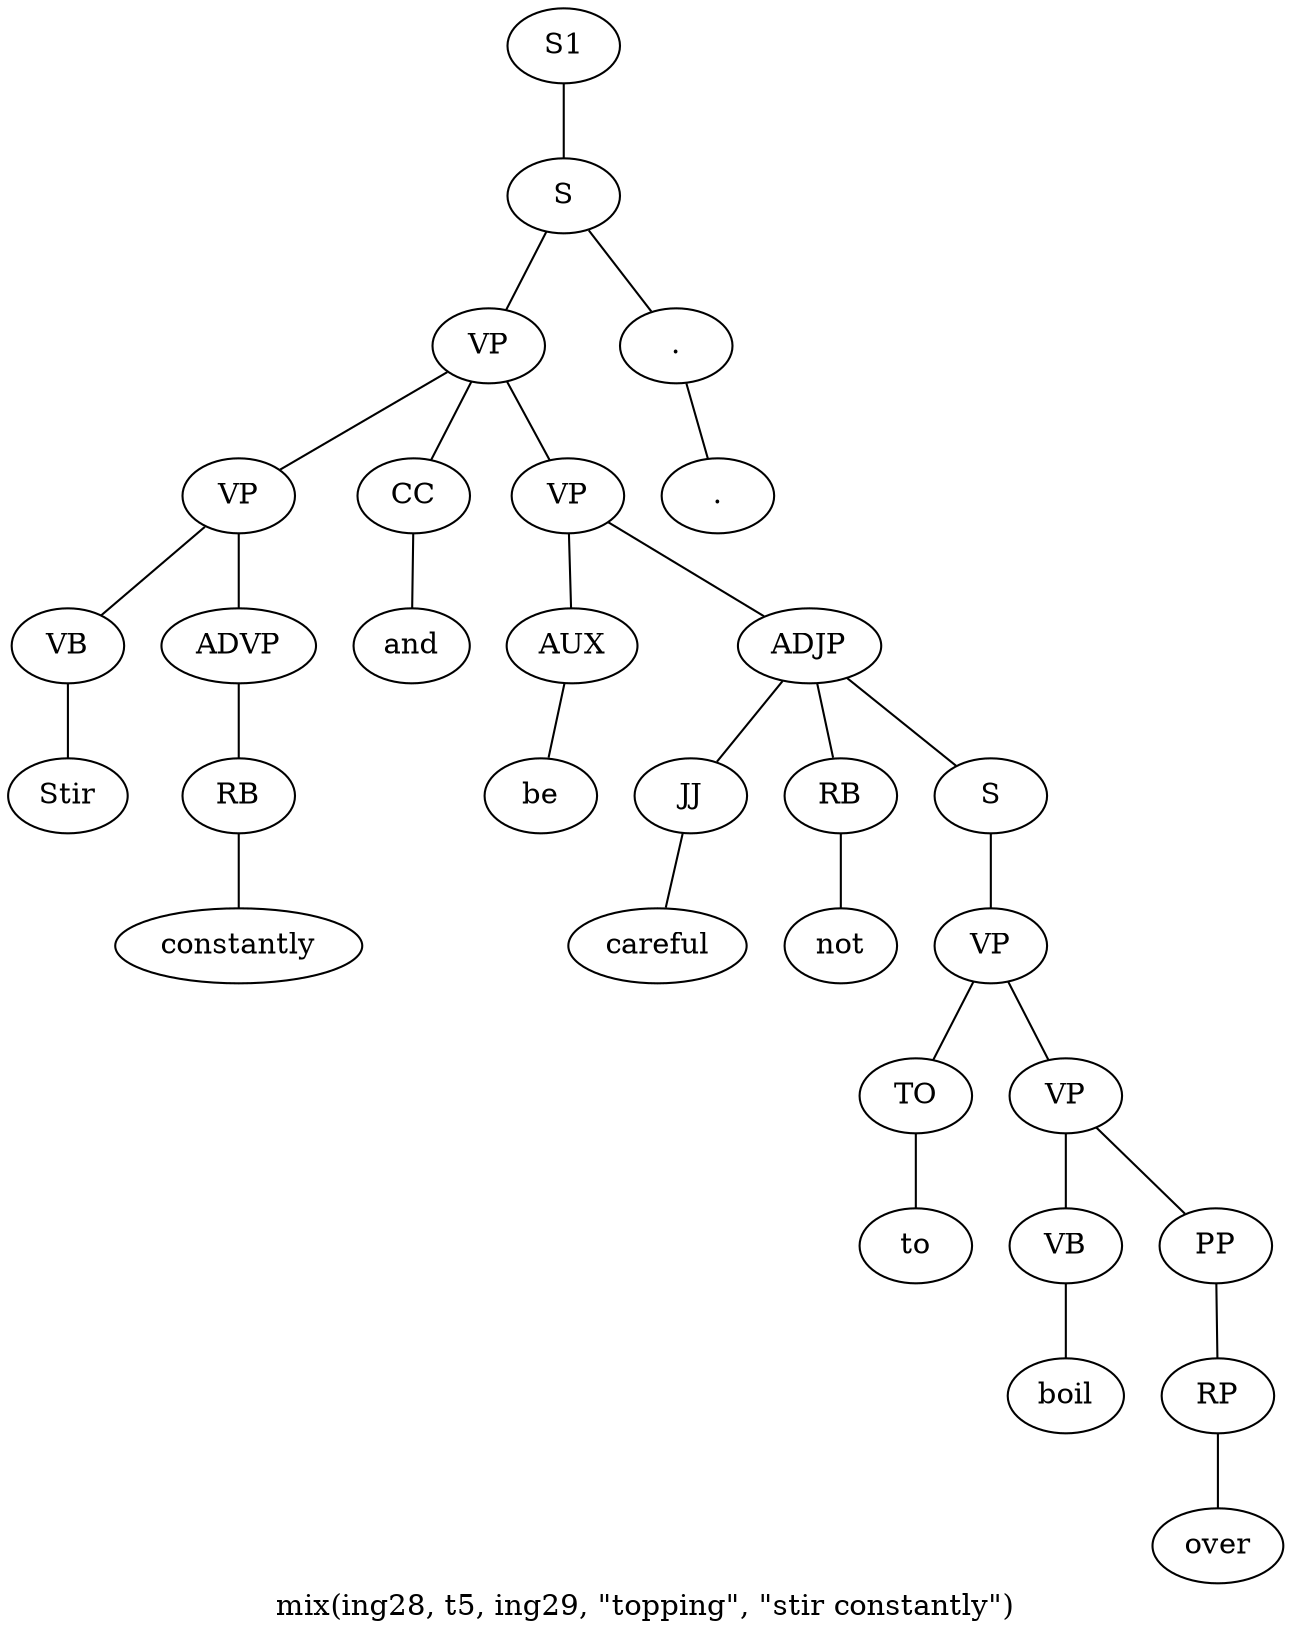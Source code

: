 graph SyntaxGraph {
	label = "mix(ing28, t5, ing29, \"topping\", \"stir constantly\")";
	Node0 [label="S1"];
	Node1 [label="S"];
	Node2 [label="VP"];
	Node3 [label="VP"];
	Node4 [label="VB"];
	Node5 [label="Stir"];
	Node6 [label="ADVP"];
	Node7 [label="RB"];
	Node8 [label="constantly"];
	Node9 [label="CC"];
	Node10 [label="and"];
	Node11 [label="VP"];
	Node12 [label="AUX"];
	Node13 [label="be"];
	Node14 [label="ADJP"];
	Node15 [label="JJ"];
	Node16 [label="careful"];
	Node17 [label="RB"];
	Node18 [label="not"];
	Node19 [label="S"];
	Node20 [label="VP"];
	Node21 [label="TO"];
	Node22 [label="to"];
	Node23 [label="VP"];
	Node24 [label="VB"];
	Node25 [label="boil"];
	Node26 [label="PP"];
	Node27 [label="RP"];
	Node28 [label="over"];
	Node29 [label="."];
	Node30 [label="."];

	Node0 -- Node1;
	Node1 -- Node2;
	Node1 -- Node29;
	Node2 -- Node3;
	Node2 -- Node9;
	Node2 -- Node11;
	Node3 -- Node4;
	Node3 -- Node6;
	Node4 -- Node5;
	Node6 -- Node7;
	Node7 -- Node8;
	Node9 -- Node10;
	Node11 -- Node12;
	Node11 -- Node14;
	Node12 -- Node13;
	Node14 -- Node15;
	Node14 -- Node17;
	Node14 -- Node19;
	Node15 -- Node16;
	Node17 -- Node18;
	Node19 -- Node20;
	Node20 -- Node21;
	Node20 -- Node23;
	Node21 -- Node22;
	Node23 -- Node24;
	Node23 -- Node26;
	Node24 -- Node25;
	Node26 -- Node27;
	Node27 -- Node28;
	Node29 -- Node30;
}